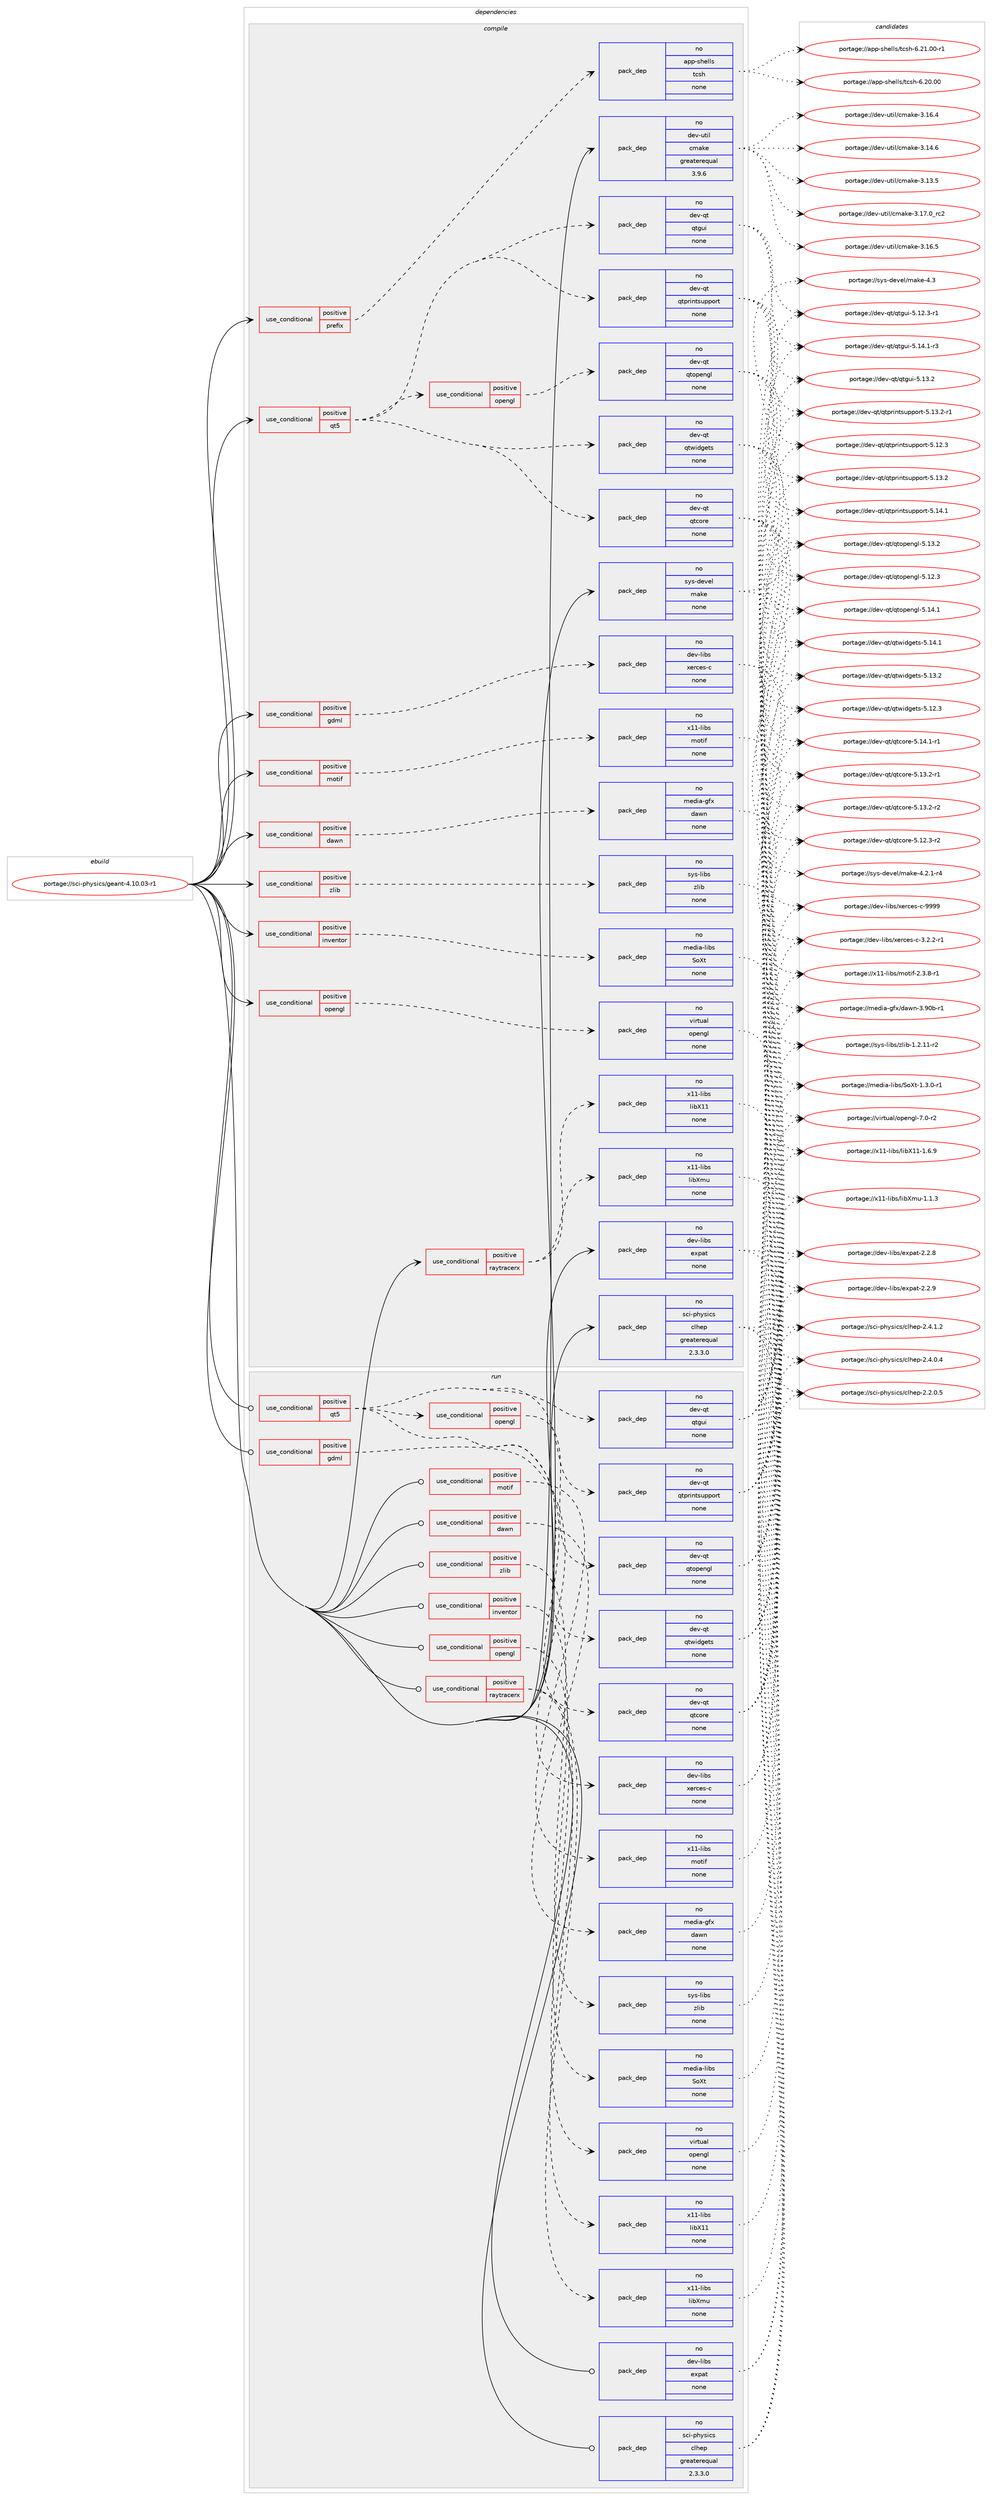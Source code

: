 digraph prolog {

# *************
# Graph options
# *************

newrank=true;
concentrate=true;
compound=true;
graph [rankdir=LR,fontname=Helvetica,fontsize=10,ranksep=1.5];#, ranksep=2.5, nodesep=0.2];
edge  [arrowhead=vee];
node  [fontname=Helvetica,fontsize=10];

# **********
# The ebuild
# **********

subgraph cluster_leftcol {
color=gray;
rank=same;
label=<<i>ebuild</i>>;
id [label="portage://sci-physics/geant-4.10.03-r1", color=red, width=4, href="../sci-physics/geant-4.10.03-r1.svg"];
}

# ****************
# The dependencies
# ****************

subgraph cluster_midcol {
color=gray;
label=<<i>dependencies</i>>;
subgraph cluster_compile {
fillcolor="#eeeeee";
style=filled;
label=<<i>compile</i>>;
subgraph cond6136 {
dependency34542 [label=<<TABLE BORDER="0" CELLBORDER="1" CELLSPACING="0" CELLPADDING="4"><TR><TD ROWSPAN="3" CELLPADDING="10">use_conditional</TD></TR><TR><TD>positive</TD></TR><TR><TD>dawn</TD></TR></TABLE>>, shape=none, color=red];
subgraph pack27654 {
dependency34543 [label=<<TABLE BORDER="0" CELLBORDER="1" CELLSPACING="0" CELLPADDING="4" WIDTH="220"><TR><TD ROWSPAN="6" CELLPADDING="30">pack_dep</TD></TR><TR><TD WIDTH="110">no</TD></TR><TR><TD>media-gfx</TD></TR><TR><TD>dawn</TD></TR><TR><TD>none</TD></TR><TR><TD></TD></TR></TABLE>>, shape=none, color=blue];
}
dependency34542:e -> dependency34543:w [weight=20,style="dashed",arrowhead="vee"];
}
id:e -> dependency34542:w [weight=20,style="solid",arrowhead="vee"];
subgraph cond6137 {
dependency34544 [label=<<TABLE BORDER="0" CELLBORDER="1" CELLSPACING="0" CELLPADDING="4"><TR><TD ROWSPAN="3" CELLPADDING="10">use_conditional</TD></TR><TR><TD>positive</TD></TR><TR><TD>gdml</TD></TR></TABLE>>, shape=none, color=red];
subgraph pack27655 {
dependency34545 [label=<<TABLE BORDER="0" CELLBORDER="1" CELLSPACING="0" CELLPADDING="4" WIDTH="220"><TR><TD ROWSPAN="6" CELLPADDING="30">pack_dep</TD></TR><TR><TD WIDTH="110">no</TD></TR><TR><TD>dev-libs</TD></TR><TR><TD>xerces-c</TD></TR><TR><TD>none</TD></TR><TR><TD></TD></TR></TABLE>>, shape=none, color=blue];
}
dependency34544:e -> dependency34545:w [weight=20,style="dashed",arrowhead="vee"];
}
id:e -> dependency34544:w [weight=20,style="solid",arrowhead="vee"];
subgraph cond6138 {
dependency34546 [label=<<TABLE BORDER="0" CELLBORDER="1" CELLSPACING="0" CELLPADDING="4"><TR><TD ROWSPAN="3" CELLPADDING="10">use_conditional</TD></TR><TR><TD>positive</TD></TR><TR><TD>inventor</TD></TR></TABLE>>, shape=none, color=red];
subgraph pack27656 {
dependency34547 [label=<<TABLE BORDER="0" CELLBORDER="1" CELLSPACING="0" CELLPADDING="4" WIDTH="220"><TR><TD ROWSPAN="6" CELLPADDING="30">pack_dep</TD></TR><TR><TD WIDTH="110">no</TD></TR><TR><TD>media-libs</TD></TR><TR><TD>SoXt</TD></TR><TR><TD>none</TD></TR><TR><TD></TD></TR></TABLE>>, shape=none, color=blue];
}
dependency34546:e -> dependency34547:w [weight=20,style="dashed",arrowhead="vee"];
}
id:e -> dependency34546:w [weight=20,style="solid",arrowhead="vee"];
subgraph cond6139 {
dependency34548 [label=<<TABLE BORDER="0" CELLBORDER="1" CELLSPACING="0" CELLPADDING="4"><TR><TD ROWSPAN="3" CELLPADDING="10">use_conditional</TD></TR><TR><TD>positive</TD></TR><TR><TD>motif</TD></TR></TABLE>>, shape=none, color=red];
subgraph pack27657 {
dependency34549 [label=<<TABLE BORDER="0" CELLBORDER="1" CELLSPACING="0" CELLPADDING="4" WIDTH="220"><TR><TD ROWSPAN="6" CELLPADDING="30">pack_dep</TD></TR><TR><TD WIDTH="110">no</TD></TR><TR><TD>x11-libs</TD></TR><TR><TD>motif</TD></TR><TR><TD>none</TD></TR><TR><TD></TD></TR></TABLE>>, shape=none, color=blue];
}
dependency34548:e -> dependency34549:w [weight=20,style="dashed",arrowhead="vee"];
}
id:e -> dependency34548:w [weight=20,style="solid",arrowhead="vee"];
subgraph cond6140 {
dependency34550 [label=<<TABLE BORDER="0" CELLBORDER="1" CELLSPACING="0" CELLPADDING="4"><TR><TD ROWSPAN="3" CELLPADDING="10">use_conditional</TD></TR><TR><TD>positive</TD></TR><TR><TD>opengl</TD></TR></TABLE>>, shape=none, color=red];
subgraph pack27658 {
dependency34551 [label=<<TABLE BORDER="0" CELLBORDER="1" CELLSPACING="0" CELLPADDING="4" WIDTH="220"><TR><TD ROWSPAN="6" CELLPADDING="30">pack_dep</TD></TR><TR><TD WIDTH="110">no</TD></TR><TR><TD>virtual</TD></TR><TR><TD>opengl</TD></TR><TR><TD>none</TD></TR><TR><TD></TD></TR></TABLE>>, shape=none, color=blue];
}
dependency34550:e -> dependency34551:w [weight=20,style="dashed",arrowhead="vee"];
}
id:e -> dependency34550:w [weight=20,style="solid",arrowhead="vee"];
subgraph cond6141 {
dependency34552 [label=<<TABLE BORDER="0" CELLBORDER="1" CELLSPACING="0" CELLPADDING="4"><TR><TD ROWSPAN="3" CELLPADDING="10">use_conditional</TD></TR><TR><TD>positive</TD></TR><TR><TD>prefix</TD></TR></TABLE>>, shape=none, color=red];
subgraph pack27659 {
dependency34553 [label=<<TABLE BORDER="0" CELLBORDER="1" CELLSPACING="0" CELLPADDING="4" WIDTH="220"><TR><TD ROWSPAN="6" CELLPADDING="30">pack_dep</TD></TR><TR><TD WIDTH="110">no</TD></TR><TR><TD>app-shells</TD></TR><TR><TD>tcsh</TD></TR><TR><TD>none</TD></TR><TR><TD></TD></TR></TABLE>>, shape=none, color=blue];
}
dependency34552:e -> dependency34553:w [weight=20,style="dashed",arrowhead="vee"];
}
id:e -> dependency34552:w [weight=20,style="solid",arrowhead="vee"];
subgraph cond6142 {
dependency34554 [label=<<TABLE BORDER="0" CELLBORDER="1" CELLSPACING="0" CELLPADDING="4"><TR><TD ROWSPAN="3" CELLPADDING="10">use_conditional</TD></TR><TR><TD>positive</TD></TR><TR><TD>qt5</TD></TR></TABLE>>, shape=none, color=red];
subgraph pack27660 {
dependency34555 [label=<<TABLE BORDER="0" CELLBORDER="1" CELLSPACING="0" CELLPADDING="4" WIDTH="220"><TR><TD ROWSPAN="6" CELLPADDING="30">pack_dep</TD></TR><TR><TD WIDTH="110">no</TD></TR><TR><TD>dev-qt</TD></TR><TR><TD>qtcore</TD></TR><TR><TD>none</TD></TR><TR><TD></TD></TR></TABLE>>, shape=none, color=blue];
}
dependency34554:e -> dependency34555:w [weight=20,style="dashed",arrowhead="vee"];
subgraph pack27661 {
dependency34556 [label=<<TABLE BORDER="0" CELLBORDER="1" CELLSPACING="0" CELLPADDING="4" WIDTH="220"><TR><TD ROWSPAN="6" CELLPADDING="30">pack_dep</TD></TR><TR><TD WIDTH="110">no</TD></TR><TR><TD>dev-qt</TD></TR><TR><TD>qtgui</TD></TR><TR><TD>none</TD></TR><TR><TD></TD></TR></TABLE>>, shape=none, color=blue];
}
dependency34554:e -> dependency34556:w [weight=20,style="dashed",arrowhead="vee"];
subgraph pack27662 {
dependency34557 [label=<<TABLE BORDER="0" CELLBORDER="1" CELLSPACING="0" CELLPADDING="4" WIDTH="220"><TR><TD ROWSPAN="6" CELLPADDING="30">pack_dep</TD></TR><TR><TD WIDTH="110">no</TD></TR><TR><TD>dev-qt</TD></TR><TR><TD>qtprintsupport</TD></TR><TR><TD>none</TD></TR><TR><TD></TD></TR></TABLE>>, shape=none, color=blue];
}
dependency34554:e -> dependency34557:w [weight=20,style="dashed",arrowhead="vee"];
subgraph pack27663 {
dependency34558 [label=<<TABLE BORDER="0" CELLBORDER="1" CELLSPACING="0" CELLPADDING="4" WIDTH="220"><TR><TD ROWSPAN="6" CELLPADDING="30">pack_dep</TD></TR><TR><TD WIDTH="110">no</TD></TR><TR><TD>dev-qt</TD></TR><TR><TD>qtwidgets</TD></TR><TR><TD>none</TD></TR><TR><TD></TD></TR></TABLE>>, shape=none, color=blue];
}
dependency34554:e -> dependency34558:w [weight=20,style="dashed",arrowhead="vee"];
subgraph cond6143 {
dependency34559 [label=<<TABLE BORDER="0" CELLBORDER="1" CELLSPACING="0" CELLPADDING="4"><TR><TD ROWSPAN="3" CELLPADDING="10">use_conditional</TD></TR><TR><TD>positive</TD></TR><TR><TD>opengl</TD></TR></TABLE>>, shape=none, color=red];
subgraph pack27664 {
dependency34560 [label=<<TABLE BORDER="0" CELLBORDER="1" CELLSPACING="0" CELLPADDING="4" WIDTH="220"><TR><TD ROWSPAN="6" CELLPADDING="30">pack_dep</TD></TR><TR><TD WIDTH="110">no</TD></TR><TR><TD>dev-qt</TD></TR><TR><TD>qtopengl</TD></TR><TR><TD>none</TD></TR><TR><TD></TD></TR></TABLE>>, shape=none, color=blue];
}
dependency34559:e -> dependency34560:w [weight=20,style="dashed",arrowhead="vee"];
}
dependency34554:e -> dependency34559:w [weight=20,style="dashed",arrowhead="vee"];
}
id:e -> dependency34554:w [weight=20,style="solid",arrowhead="vee"];
subgraph cond6144 {
dependency34561 [label=<<TABLE BORDER="0" CELLBORDER="1" CELLSPACING="0" CELLPADDING="4"><TR><TD ROWSPAN="3" CELLPADDING="10">use_conditional</TD></TR><TR><TD>positive</TD></TR><TR><TD>raytracerx</TD></TR></TABLE>>, shape=none, color=red];
subgraph pack27665 {
dependency34562 [label=<<TABLE BORDER="0" CELLBORDER="1" CELLSPACING="0" CELLPADDING="4" WIDTH="220"><TR><TD ROWSPAN="6" CELLPADDING="30">pack_dep</TD></TR><TR><TD WIDTH="110">no</TD></TR><TR><TD>x11-libs</TD></TR><TR><TD>libX11</TD></TR><TR><TD>none</TD></TR><TR><TD></TD></TR></TABLE>>, shape=none, color=blue];
}
dependency34561:e -> dependency34562:w [weight=20,style="dashed",arrowhead="vee"];
subgraph pack27666 {
dependency34563 [label=<<TABLE BORDER="0" CELLBORDER="1" CELLSPACING="0" CELLPADDING="4" WIDTH="220"><TR><TD ROWSPAN="6" CELLPADDING="30">pack_dep</TD></TR><TR><TD WIDTH="110">no</TD></TR><TR><TD>x11-libs</TD></TR><TR><TD>libXmu</TD></TR><TR><TD>none</TD></TR><TR><TD></TD></TR></TABLE>>, shape=none, color=blue];
}
dependency34561:e -> dependency34563:w [weight=20,style="dashed",arrowhead="vee"];
}
id:e -> dependency34561:w [weight=20,style="solid",arrowhead="vee"];
subgraph cond6145 {
dependency34564 [label=<<TABLE BORDER="0" CELLBORDER="1" CELLSPACING="0" CELLPADDING="4"><TR><TD ROWSPAN="3" CELLPADDING="10">use_conditional</TD></TR><TR><TD>positive</TD></TR><TR><TD>zlib</TD></TR></TABLE>>, shape=none, color=red];
subgraph pack27667 {
dependency34565 [label=<<TABLE BORDER="0" CELLBORDER="1" CELLSPACING="0" CELLPADDING="4" WIDTH="220"><TR><TD ROWSPAN="6" CELLPADDING="30">pack_dep</TD></TR><TR><TD WIDTH="110">no</TD></TR><TR><TD>sys-libs</TD></TR><TR><TD>zlib</TD></TR><TR><TD>none</TD></TR><TR><TD></TD></TR></TABLE>>, shape=none, color=blue];
}
dependency34564:e -> dependency34565:w [weight=20,style="dashed",arrowhead="vee"];
}
id:e -> dependency34564:w [weight=20,style="solid",arrowhead="vee"];
subgraph pack27668 {
dependency34566 [label=<<TABLE BORDER="0" CELLBORDER="1" CELLSPACING="0" CELLPADDING="4" WIDTH="220"><TR><TD ROWSPAN="6" CELLPADDING="30">pack_dep</TD></TR><TR><TD WIDTH="110">no</TD></TR><TR><TD>dev-libs</TD></TR><TR><TD>expat</TD></TR><TR><TD>none</TD></TR><TR><TD></TD></TR></TABLE>>, shape=none, color=blue];
}
id:e -> dependency34566:w [weight=20,style="solid",arrowhead="vee"];
subgraph pack27669 {
dependency34567 [label=<<TABLE BORDER="0" CELLBORDER="1" CELLSPACING="0" CELLPADDING="4" WIDTH="220"><TR><TD ROWSPAN="6" CELLPADDING="30">pack_dep</TD></TR><TR><TD WIDTH="110">no</TD></TR><TR><TD>dev-util</TD></TR><TR><TD>cmake</TD></TR><TR><TD>greaterequal</TD></TR><TR><TD>3.9.6</TD></TR></TABLE>>, shape=none, color=blue];
}
id:e -> dependency34567:w [weight=20,style="solid",arrowhead="vee"];
subgraph pack27670 {
dependency34568 [label=<<TABLE BORDER="0" CELLBORDER="1" CELLSPACING="0" CELLPADDING="4" WIDTH="220"><TR><TD ROWSPAN="6" CELLPADDING="30">pack_dep</TD></TR><TR><TD WIDTH="110">no</TD></TR><TR><TD>sci-physics</TD></TR><TR><TD>clhep</TD></TR><TR><TD>greaterequal</TD></TR><TR><TD>2.3.3.0</TD></TR></TABLE>>, shape=none, color=blue];
}
id:e -> dependency34568:w [weight=20,style="solid",arrowhead="vee"];
subgraph pack27671 {
dependency34569 [label=<<TABLE BORDER="0" CELLBORDER="1" CELLSPACING="0" CELLPADDING="4" WIDTH="220"><TR><TD ROWSPAN="6" CELLPADDING="30">pack_dep</TD></TR><TR><TD WIDTH="110">no</TD></TR><TR><TD>sys-devel</TD></TR><TR><TD>make</TD></TR><TR><TD>none</TD></TR><TR><TD></TD></TR></TABLE>>, shape=none, color=blue];
}
id:e -> dependency34569:w [weight=20,style="solid",arrowhead="vee"];
}
subgraph cluster_compileandrun {
fillcolor="#eeeeee";
style=filled;
label=<<i>compile and run</i>>;
}
subgraph cluster_run {
fillcolor="#eeeeee";
style=filled;
label=<<i>run</i>>;
subgraph cond6146 {
dependency34570 [label=<<TABLE BORDER="0" CELLBORDER="1" CELLSPACING="0" CELLPADDING="4"><TR><TD ROWSPAN="3" CELLPADDING="10">use_conditional</TD></TR><TR><TD>positive</TD></TR><TR><TD>dawn</TD></TR></TABLE>>, shape=none, color=red];
subgraph pack27672 {
dependency34571 [label=<<TABLE BORDER="0" CELLBORDER="1" CELLSPACING="0" CELLPADDING="4" WIDTH="220"><TR><TD ROWSPAN="6" CELLPADDING="30">pack_dep</TD></TR><TR><TD WIDTH="110">no</TD></TR><TR><TD>media-gfx</TD></TR><TR><TD>dawn</TD></TR><TR><TD>none</TD></TR><TR><TD></TD></TR></TABLE>>, shape=none, color=blue];
}
dependency34570:e -> dependency34571:w [weight=20,style="dashed",arrowhead="vee"];
}
id:e -> dependency34570:w [weight=20,style="solid",arrowhead="odot"];
subgraph cond6147 {
dependency34572 [label=<<TABLE BORDER="0" CELLBORDER="1" CELLSPACING="0" CELLPADDING="4"><TR><TD ROWSPAN="3" CELLPADDING="10">use_conditional</TD></TR><TR><TD>positive</TD></TR><TR><TD>gdml</TD></TR></TABLE>>, shape=none, color=red];
subgraph pack27673 {
dependency34573 [label=<<TABLE BORDER="0" CELLBORDER="1" CELLSPACING="0" CELLPADDING="4" WIDTH="220"><TR><TD ROWSPAN="6" CELLPADDING="30">pack_dep</TD></TR><TR><TD WIDTH="110">no</TD></TR><TR><TD>dev-libs</TD></TR><TR><TD>xerces-c</TD></TR><TR><TD>none</TD></TR><TR><TD></TD></TR></TABLE>>, shape=none, color=blue];
}
dependency34572:e -> dependency34573:w [weight=20,style="dashed",arrowhead="vee"];
}
id:e -> dependency34572:w [weight=20,style="solid",arrowhead="odot"];
subgraph cond6148 {
dependency34574 [label=<<TABLE BORDER="0" CELLBORDER="1" CELLSPACING="0" CELLPADDING="4"><TR><TD ROWSPAN="3" CELLPADDING="10">use_conditional</TD></TR><TR><TD>positive</TD></TR><TR><TD>inventor</TD></TR></TABLE>>, shape=none, color=red];
subgraph pack27674 {
dependency34575 [label=<<TABLE BORDER="0" CELLBORDER="1" CELLSPACING="0" CELLPADDING="4" WIDTH="220"><TR><TD ROWSPAN="6" CELLPADDING="30">pack_dep</TD></TR><TR><TD WIDTH="110">no</TD></TR><TR><TD>media-libs</TD></TR><TR><TD>SoXt</TD></TR><TR><TD>none</TD></TR><TR><TD></TD></TR></TABLE>>, shape=none, color=blue];
}
dependency34574:e -> dependency34575:w [weight=20,style="dashed",arrowhead="vee"];
}
id:e -> dependency34574:w [weight=20,style="solid",arrowhead="odot"];
subgraph cond6149 {
dependency34576 [label=<<TABLE BORDER="0" CELLBORDER="1" CELLSPACING="0" CELLPADDING="4"><TR><TD ROWSPAN="3" CELLPADDING="10">use_conditional</TD></TR><TR><TD>positive</TD></TR><TR><TD>motif</TD></TR></TABLE>>, shape=none, color=red];
subgraph pack27675 {
dependency34577 [label=<<TABLE BORDER="0" CELLBORDER="1" CELLSPACING="0" CELLPADDING="4" WIDTH="220"><TR><TD ROWSPAN="6" CELLPADDING="30">pack_dep</TD></TR><TR><TD WIDTH="110">no</TD></TR><TR><TD>x11-libs</TD></TR><TR><TD>motif</TD></TR><TR><TD>none</TD></TR><TR><TD></TD></TR></TABLE>>, shape=none, color=blue];
}
dependency34576:e -> dependency34577:w [weight=20,style="dashed",arrowhead="vee"];
}
id:e -> dependency34576:w [weight=20,style="solid",arrowhead="odot"];
subgraph cond6150 {
dependency34578 [label=<<TABLE BORDER="0" CELLBORDER="1" CELLSPACING="0" CELLPADDING="4"><TR><TD ROWSPAN="3" CELLPADDING="10">use_conditional</TD></TR><TR><TD>positive</TD></TR><TR><TD>opengl</TD></TR></TABLE>>, shape=none, color=red];
subgraph pack27676 {
dependency34579 [label=<<TABLE BORDER="0" CELLBORDER="1" CELLSPACING="0" CELLPADDING="4" WIDTH="220"><TR><TD ROWSPAN="6" CELLPADDING="30">pack_dep</TD></TR><TR><TD WIDTH="110">no</TD></TR><TR><TD>virtual</TD></TR><TR><TD>opengl</TD></TR><TR><TD>none</TD></TR><TR><TD></TD></TR></TABLE>>, shape=none, color=blue];
}
dependency34578:e -> dependency34579:w [weight=20,style="dashed",arrowhead="vee"];
}
id:e -> dependency34578:w [weight=20,style="solid",arrowhead="odot"];
subgraph cond6151 {
dependency34580 [label=<<TABLE BORDER="0" CELLBORDER="1" CELLSPACING="0" CELLPADDING="4"><TR><TD ROWSPAN="3" CELLPADDING="10">use_conditional</TD></TR><TR><TD>positive</TD></TR><TR><TD>qt5</TD></TR></TABLE>>, shape=none, color=red];
subgraph pack27677 {
dependency34581 [label=<<TABLE BORDER="0" CELLBORDER="1" CELLSPACING="0" CELLPADDING="4" WIDTH="220"><TR><TD ROWSPAN="6" CELLPADDING="30">pack_dep</TD></TR><TR><TD WIDTH="110">no</TD></TR><TR><TD>dev-qt</TD></TR><TR><TD>qtcore</TD></TR><TR><TD>none</TD></TR><TR><TD></TD></TR></TABLE>>, shape=none, color=blue];
}
dependency34580:e -> dependency34581:w [weight=20,style="dashed",arrowhead="vee"];
subgraph pack27678 {
dependency34582 [label=<<TABLE BORDER="0" CELLBORDER="1" CELLSPACING="0" CELLPADDING="4" WIDTH="220"><TR><TD ROWSPAN="6" CELLPADDING="30">pack_dep</TD></TR><TR><TD WIDTH="110">no</TD></TR><TR><TD>dev-qt</TD></TR><TR><TD>qtgui</TD></TR><TR><TD>none</TD></TR><TR><TD></TD></TR></TABLE>>, shape=none, color=blue];
}
dependency34580:e -> dependency34582:w [weight=20,style="dashed",arrowhead="vee"];
subgraph pack27679 {
dependency34583 [label=<<TABLE BORDER="0" CELLBORDER="1" CELLSPACING="0" CELLPADDING="4" WIDTH="220"><TR><TD ROWSPAN="6" CELLPADDING="30">pack_dep</TD></TR><TR><TD WIDTH="110">no</TD></TR><TR><TD>dev-qt</TD></TR><TR><TD>qtprintsupport</TD></TR><TR><TD>none</TD></TR><TR><TD></TD></TR></TABLE>>, shape=none, color=blue];
}
dependency34580:e -> dependency34583:w [weight=20,style="dashed",arrowhead="vee"];
subgraph pack27680 {
dependency34584 [label=<<TABLE BORDER="0" CELLBORDER="1" CELLSPACING="0" CELLPADDING="4" WIDTH="220"><TR><TD ROWSPAN="6" CELLPADDING="30">pack_dep</TD></TR><TR><TD WIDTH="110">no</TD></TR><TR><TD>dev-qt</TD></TR><TR><TD>qtwidgets</TD></TR><TR><TD>none</TD></TR><TR><TD></TD></TR></TABLE>>, shape=none, color=blue];
}
dependency34580:e -> dependency34584:w [weight=20,style="dashed",arrowhead="vee"];
subgraph cond6152 {
dependency34585 [label=<<TABLE BORDER="0" CELLBORDER="1" CELLSPACING="0" CELLPADDING="4"><TR><TD ROWSPAN="3" CELLPADDING="10">use_conditional</TD></TR><TR><TD>positive</TD></TR><TR><TD>opengl</TD></TR></TABLE>>, shape=none, color=red];
subgraph pack27681 {
dependency34586 [label=<<TABLE BORDER="0" CELLBORDER="1" CELLSPACING="0" CELLPADDING="4" WIDTH="220"><TR><TD ROWSPAN="6" CELLPADDING="30">pack_dep</TD></TR><TR><TD WIDTH="110">no</TD></TR><TR><TD>dev-qt</TD></TR><TR><TD>qtopengl</TD></TR><TR><TD>none</TD></TR><TR><TD></TD></TR></TABLE>>, shape=none, color=blue];
}
dependency34585:e -> dependency34586:w [weight=20,style="dashed",arrowhead="vee"];
}
dependency34580:e -> dependency34585:w [weight=20,style="dashed",arrowhead="vee"];
}
id:e -> dependency34580:w [weight=20,style="solid",arrowhead="odot"];
subgraph cond6153 {
dependency34587 [label=<<TABLE BORDER="0" CELLBORDER="1" CELLSPACING="0" CELLPADDING="4"><TR><TD ROWSPAN="3" CELLPADDING="10">use_conditional</TD></TR><TR><TD>positive</TD></TR><TR><TD>raytracerx</TD></TR></TABLE>>, shape=none, color=red];
subgraph pack27682 {
dependency34588 [label=<<TABLE BORDER="0" CELLBORDER="1" CELLSPACING="0" CELLPADDING="4" WIDTH="220"><TR><TD ROWSPAN="6" CELLPADDING="30">pack_dep</TD></TR><TR><TD WIDTH="110">no</TD></TR><TR><TD>x11-libs</TD></TR><TR><TD>libX11</TD></TR><TR><TD>none</TD></TR><TR><TD></TD></TR></TABLE>>, shape=none, color=blue];
}
dependency34587:e -> dependency34588:w [weight=20,style="dashed",arrowhead="vee"];
subgraph pack27683 {
dependency34589 [label=<<TABLE BORDER="0" CELLBORDER="1" CELLSPACING="0" CELLPADDING="4" WIDTH="220"><TR><TD ROWSPAN="6" CELLPADDING="30">pack_dep</TD></TR><TR><TD WIDTH="110">no</TD></TR><TR><TD>x11-libs</TD></TR><TR><TD>libXmu</TD></TR><TR><TD>none</TD></TR><TR><TD></TD></TR></TABLE>>, shape=none, color=blue];
}
dependency34587:e -> dependency34589:w [weight=20,style="dashed",arrowhead="vee"];
}
id:e -> dependency34587:w [weight=20,style="solid",arrowhead="odot"];
subgraph cond6154 {
dependency34590 [label=<<TABLE BORDER="0" CELLBORDER="1" CELLSPACING="0" CELLPADDING="4"><TR><TD ROWSPAN="3" CELLPADDING="10">use_conditional</TD></TR><TR><TD>positive</TD></TR><TR><TD>zlib</TD></TR></TABLE>>, shape=none, color=red];
subgraph pack27684 {
dependency34591 [label=<<TABLE BORDER="0" CELLBORDER="1" CELLSPACING="0" CELLPADDING="4" WIDTH="220"><TR><TD ROWSPAN="6" CELLPADDING="30">pack_dep</TD></TR><TR><TD WIDTH="110">no</TD></TR><TR><TD>sys-libs</TD></TR><TR><TD>zlib</TD></TR><TR><TD>none</TD></TR><TR><TD></TD></TR></TABLE>>, shape=none, color=blue];
}
dependency34590:e -> dependency34591:w [weight=20,style="dashed",arrowhead="vee"];
}
id:e -> dependency34590:w [weight=20,style="solid",arrowhead="odot"];
subgraph pack27685 {
dependency34592 [label=<<TABLE BORDER="0" CELLBORDER="1" CELLSPACING="0" CELLPADDING="4" WIDTH="220"><TR><TD ROWSPAN="6" CELLPADDING="30">pack_dep</TD></TR><TR><TD WIDTH="110">no</TD></TR><TR><TD>dev-libs</TD></TR><TR><TD>expat</TD></TR><TR><TD>none</TD></TR><TR><TD></TD></TR></TABLE>>, shape=none, color=blue];
}
id:e -> dependency34592:w [weight=20,style="solid",arrowhead="odot"];
subgraph pack27686 {
dependency34593 [label=<<TABLE BORDER="0" CELLBORDER="1" CELLSPACING="0" CELLPADDING="4" WIDTH="220"><TR><TD ROWSPAN="6" CELLPADDING="30">pack_dep</TD></TR><TR><TD WIDTH="110">no</TD></TR><TR><TD>sci-physics</TD></TR><TR><TD>clhep</TD></TR><TR><TD>greaterequal</TD></TR><TR><TD>2.3.3.0</TD></TR></TABLE>>, shape=none, color=blue];
}
id:e -> dependency34593:w [weight=20,style="solid",arrowhead="odot"];
}
}

# **************
# The candidates
# **************

subgraph cluster_choices {
rank=same;
color=gray;
label=<<i>candidates</i>>;

subgraph choice27654 {
color=black;
nodesep=1;
choice109101100105974510310212047100971191104551465748984511449 [label="portage://media-gfx/dawn-3.90b-r1", color=red, width=4,href="../media-gfx/dawn-3.90b-r1.svg"];
dependency34543:e -> choice109101100105974510310212047100971191104551465748984511449:w [style=dotted,weight="100"];
}
subgraph choice27655 {
color=black;
nodesep=1;
choice1001011184510810598115471201011149910111545994557575757 [label="portage://dev-libs/xerces-c-9999", color=red, width=4,href="../dev-libs/xerces-c-9999.svg"];
choice1001011184510810598115471201011149910111545994551465046504511449 [label="portage://dev-libs/xerces-c-3.2.2-r1", color=red, width=4,href="../dev-libs/xerces-c-3.2.2-r1.svg"];
dependency34545:e -> choice1001011184510810598115471201011149910111545994557575757:w [style=dotted,weight="100"];
dependency34545:e -> choice1001011184510810598115471201011149910111545994551465046504511449:w [style=dotted,weight="100"];
}
subgraph choice27656 {
color=black;
nodesep=1;
choice1091011001059745108105981154783111881164549465146484511449 [label="portage://media-libs/SoXt-1.3.0-r1", color=red, width=4,href="../media-libs/SoXt-1.3.0-r1.svg"];
dependency34547:e -> choice1091011001059745108105981154783111881164549465146484511449:w [style=dotted,weight="100"];
}
subgraph choice27657 {
color=black;
nodesep=1;
choice12049494510810598115471091111161051024550465146564511449 [label="portage://x11-libs/motif-2.3.8-r1", color=red, width=4,href="../x11-libs/motif-2.3.8-r1.svg"];
dependency34549:e -> choice12049494510810598115471091111161051024550465146564511449:w [style=dotted,weight="100"];
}
subgraph choice27658 {
color=black;
nodesep=1;
choice1181051141161179710847111112101110103108455546484511450 [label="portage://virtual/opengl-7.0-r2", color=red, width=4,href="../virtual/opengl-7.0-r2.svg"];
dependency34551:e -> choice1181051141161179710847111112101110103108455546484511450:w [style=dotted,weight="100"];
}
subgraph choice27659 {
color=black;
nodesep=1;
choice9711211245115104101108108115471169911510445544650494648484511449 [label="portage://app-shells/tcsh-6.21.00-r1", color=red, width=4,href="../app-shells/tcsh-6.21.00-r1.svg"];
choice971121124511510410110810811547116991151044554465048464848 [label="portage://app-shells/tcsh-6.20.00", color=red, width=4,href="../app-shells/tcsh-6.20.00.svg"];
dependency34553:e -> choice9711211245115104101108108115471169911510445544650494648484511449:w [style=dotted,weight="100"];
dependency34553:e -> choice971121124511510410110810811547116991151044554465048464848:w [style=dotted,weight="100"];
}
subgraph choice27660 {
color=black;
nodesep=1;
choice100101118451131164711311699111114101455346495246494511449 [label="portage://dev-qt/qtcore-5.14.1-r1", color=red, width=4,href="../dev-qt/qtcore-5.14.1-r1.svg"];
choice100101118451131164711311699111114101455346495146504511450 [label="portage://dev-qt/qtcore-5.13.2-r2", color=red, width=4,href="../dev-qt/qtcore-5.13.2-r2.svg"];
choice100101118451131164711311699111114101455346495146504511449 [label="portage://dev-qt/qtcore-5.13.2-r1", color=red, width=4,href="../dev-qt/qtcore-5.13.2-r1.svg"];
choice100101118451131164711311699111114101455346495046514511450 [label="portage://dev-qt/qtcore-5.12.3-r2", color=red, width=4,href="../dev-qt/qtcore-5.12.3-r2.svg"];
dependency34555:e -> choice100101118451131164711311699111114101455346495246494511449:w [style=dotted,weight="100"];
dependency34555:e -> choice100101118451131164711311699111114101455346495146504511450:w [style=dotted,weight="100"];
dependency34555:e -> choice100101118451131164711311699111114101455346495146504511449:w [style=dotted,weight="100"];
dependency34555:e -> choice100101118451131164711311699111114101455346495046514511450:w [style=dotted,weight="100"];
}
subgraph choice27661 {
color=black;
nodesep=1;
choice1001011184511311647113116103117105455346495246494511451 [label="portage://dev-qt/qtgui-5.14.1-r3", color=red, width=4,href="../dev-qt/qtgui-5.14.1-r3.svg"];
choice100101118451131164711311610311710545534649514650 [label="portage://dev-qt/qtgui-5.13.2", color=red, width=4,href="../dev-qt/qtgui-5.13.2.svg"];
choice1001011184511311647113116103117105455346495046514511449 [label="portage://dev-qt/qtgui-5.12.3-r1", color=red, width=4,href="../dev-qt/qtgui-5.12.3-r1.svg"];
dependency34556:e -> choice1001011184511311647113116103117105455346495246494511451:w [style=dotted,weight="100"];
dependency34556:e -> choice100101118451131164711311610311710545534649514650:w [style=dotted,weight="100"];
dependency34556:e -> choice1001011184511311647113116103117105455346495046514511449:w [style=dotted,weight="100"];
}
subgraph choice27662 {
color=black;
nodesep=1;
choice100101118451131164711311611211410511011611511711211211111411645534649524649 [label="portage://dev-qt/qtprintsupport-5.14.1", color=red, width=4,href="../dev-qt/qtprintsupport-5.14.1.svg"];
choice1001011184511311647113116112114105110116115117112112111114116455346495146504511449 [label="portage://dev-qt/qtprintsupport-5.13.2-r1", color=red, width=4,href="../dev-qt/qtprintsupport-5.13.2-r1.svg"];
choice100101118451131164711311611211410511011611511711211211111411645534649514650 [label="portage://dev-qt/qtprintsupport-5.13.2", color=red, width=4,href="../dev-qt/qtprintsupport-5.13.2.svg"];
choice100101118451131164711311611211410511011611511711211211111411645534649504651 [label="portage://dev-qt/qtprintsupport-5.12.3", color=red, width=4,href="../dev-qt/qtprintsupport-5.12.3.svg"];
dependency34557:e -> choice100101118451131164711311611211410511011611511711211211111411645534649524649:w [style=dotted,weight="100"];
dependency34557:e -> choice1001011184511311647113116112114105110116115117112112111114116455346495146504511449:w [style=dotted,weight="100"];
dependency34557:e -> choice100101118451131164711311611211410511011611511711211211111411645534649514650:w [style=dotted,weight="100"];
dependency34557:e -> choice100101118451131164711311611211410511011611511711211211111411645534649504651:w [style=dotted,weight="100"];
}
subgraph choice27663 {
color=black;
nodesep=1;
choice100101118451131164711311611910510010310111611545534649524649 [label="portage://dev-qt/qtwidgets-5.14.1", color=red, width=4,href="../dev-qt/qtwidgets-5.14.1.svg"];
choice100101118451131164711311611910510010310111611545534649514650 [label="portage://dev-qt/qtwidgets-5.13.2", color=red, width=4,href="../dev-qt/qtwidgets-5.13.2.svg"];
choice100101118451131164711311611910510010310111611545534649504651 [label="portage://dev-qt/qtwidgets-5.12.3", color=red, width=4,href="../dev-qt/qtwidgets-5.12.3.svg"];
dependency34558:e -> choice100101118451131164711311611910510010310111611545534649524649:w [style=dotted,weight="100"];
dependency34558:e -> choice100101118451131164711311611910510010310111611545534649514650:w [style=dotted,weight="100"];
dependency34558:e -> choice100101118451131164711311611910510010310111611545534649504651:w [style=dotted,weight="100"];
}
subgraph choice27664 {
color=black;
nodesep=1;
choice100101118451131164711311611111210111010310845534649524649 [label="portage://dev-qt/qtopengl-5.14.1", color=red, width=4,href="../dev-qt/qtopengl-5.14.1.svg"];
choice100101118451131164711311611111210111010310845534649514650 [label="portage://dev-qt/qtopengl-5.13.2", color=red, width=4,href="../dev-qt/qtopengl-5.13.2.svg"];
choice100101118451131164711311611111210111010310845534649504651 [label="portage://dev-qt/qtopengl-5.12.3", color=red, width=4,href="../dev-qt/qtopengl-5.12.3.svg"];
dependency34560:e -> choice100101118451131164711311611111210111010310845534649524649:w [style=dotted,weight="100"];
dependency34560:e -> choice100101118451131164711311611111210111010310845534649514650:w [style=dotted,weight="100"];
dependency34560:e -> choice100101118451131164711311611111210111010310845534649504651:w [style=dotted,weight="100"];
}
subgraph choice27665 {
color=black;
nodesep=1;
choice120494945108105981154710810598884949454946544657 [label="portage://x11-libs/libX11-1.6.9", color=red, width=4,href="../x11-libs/libX11-1.6.9.svg"];
dependency34562:e -> choice120494945108105981154710810598884949454946544657:w [style=dotted,weight="100"];
}
subgraph choice27666 {
color=black;
nodesep=1;
choice12049494510810598115471081059888109117454946494651 [label="portage://x11-libs/libXmu-1.1.3", color=red, width=4,href="../x11-libs/libXmu-1.1.3.svg"];
dependency34563:e -> choice12049494510810598115471081059888109117454946494651:w [style=dotted,weight="100"];
}
subgraph choice27667 {
color=black;
nodesep=1;
choice11512111545108105981154712210810598454946504649494511450 [label="portage://sys-libs/zlib-1.2.11-r2", color=red, width=4,href="../sys-libs/zlib-1.2.11-r2.svg"];
dependency34565:e -> choice11512111545108105981154712210810598454946504649494511450:w [style=dotted,weight="100"];
}
subgraph choice27668 {
color=black;
nodesep=1;
choice10010111845108105981154710112011297116455046504657 [label="portage://dev-libs/expat-2.2.9", color=red, width=4,href="../dev-libs/expat-2.2.9.svg"];
choice10010111845108105981154710112011297116455046504656 [label="portage://dev-libs/expat-2.2.8", color=red, width=4,href="../dev-libs/expat-2.2.8.svg"];
dependency34566:e -> choice10010111845108105981154710112011297116455046504657:w [style=dotted,weight="100"];
dependency34566:e -> choice10010111845108105981154710112011297116455046504656:w [style=dotted,weight="100"];
}
subgraph choice27669 {
color=black;
nodesep=1;
choice1001011184511711610510847991099710710145514649554648951149950 [label="portage://dev-util/cmake-3.17.0_rc2", color=red, width=4,href="../dev-util/cmake-3.17.0_rc2.svg"];
choice1001011184511711610510847991099710710145514649544653 [label="portage://dev-util/cmake-3.16.5", color=red, width=4,href="../dev-util/cmake-3.16.5.svg"];
choice1001011184511711610510847991099710710145514649544652 [label="portage://dev-util/cmake-3.16.4", color=red, width=4,href="../dev-util/cmake-3.16.4.svg"];
choice1001011184511711610510847991099710710145514649524654 [label="portage://dev-util/cmake-3.14.6", color=red, width=4,href="../dev-util/cmake-3.14.6.svg"];
choice1001011184511711610510847991099710710145514649514653 [label="portage://dev-util/cmake-3.13.5", color=red, width=4,href="../dev-util/cmake-3.13.5.svg"];
dependency34567:e -> choice1001011184511711610510847991099710710145514649554648951149950:w [style=dotted,weight="100"];
dependency34567:e -> choice1001011184511711610510847991099710710145514649544653:w [style=dotted,weight="100"];
dependency34567:e -> choice1001011184511711610510847991099710710145514649544652:w [style=dotted,weight="100"];
dependency34567:e -> choice1001011184511711610510847991099710710145514649524654:w [style=dotted,weight="100"];
dependency34567:e -> choice1001011184511711610510847991099710710145514649514653:w [style=dotted,weight="100"];
}
subgraph choice27670 {
color=black;
nodesep=1;
choice11599105451121041211151059911547991081041011124550465246494650 [label="portage://sci-physics/clhep-2.4.1.2", color=red, width=4,href="../sci-physics/clhep-2.4.1.2.svg"];
choice11599105451121041211151059911547991081041011124550465246484652 [label="portage://sci-physics/clhep-2.4.0.4", color=red, width=4,href="../sci-physics/clhep-2.4.0.4.svg"];
choice11599105451121041211151059911547991081041011124550465046484653 [label="portage://sci-physics/clhep-2.2.0.5", color=red, width=4,href="../sci-physics/clhep-2.2.0.5.svg"];
dependency34568:e -> choice11599105451121041211151059911547991081041011124550465246494650:w [style=dotted,weight="100"];
dependency34568:e -> choice11599105451121041211151059911547991081041011124550465246484652:w [style=dotted,weight="100"];
dependency34568:e -> choice11599105451121041211151059911547991081041011124550465046484653:w [style=dotted,weight="100"];
}
subgraph choice27671 {
color=black;
nodesep=1;
choice11512111545100101118101108471099710710145524651 [label="portage://sys-devel/make-4.3", color=red, width=4,href="../sys-devel/make-4.3.svg"];
choice1151211154510010111810110847109971071014552465046494511452 [label="portage://sys-devel/make-4.2.1-r4", color=red, width=4,href="../sys-devel/make-4.2.1-r4.svg"];
dependency34569:e -> choice11512111545100101118101108471099710710145524651:w [style=dotted,weight="100"];
dependency34569:e -> choice1151211154510010111810110847109971071014552465046494511452:w [style=dotted,weight="100"];
}
subgraph choice27672 {
color=black;
nodesep=1;
choice109101100105974510310212047100971191104551465748984511449 [label="portage://media-gfx/dawn-3.90b-r1", color=red, width=4,href="../media-gfx/dawn-3.90b-r1.svg"];
dependency34571:e -> choice109101100105974510310212047100971191104551465748984511449:w [style=dotted,weight="100"];
}
subgraph choice27673 {
color=black;
nodesep=1;
choice1001011184510810598115471201011149910111545994557575757 [label="portage://dev-libs/xerces-c-9999", color=red, width=4,href="../dev-libs/xerces-c-9999.svg"];
choice1001011184510810598115471201011149910111545994551465046504511449 [label="portage://dev-libs/xerces-c-3.2.2-r1", color=red, width=4,href="../dev-libs/xerces-c-3.2.2-r1.svg"];
dependency34573:e -> choice1001011184510810598115471201011149910111545994557575757:w [style=dotted,weight="100"];
dependency34573:e -> choice1001011184510810598115471201011149910111545994551465046504511449:w [style=dotted,weight="100"];
}
subgraph choice27674 {
color=black;
nodesep=1;
choice1091011001059745108105981154783111881164549465146484511449 [label="portage://media-libs/SoXt-1.3.0-r1", color=red, width=4,href="../media-libs/SoXt-1.3.0-r1.svg"];
dependency34575:e -> choice1091011001059745108105981154783111881164549465146484511449:w [style=dotted,weight="100"];
}
subgraph choice27675 {
color=black;
nodesep=1;
choice12049494510810598115471091111161051024550465146564511449 [label="portage://x11-libs/motif-2.3.8-r1", color=red, width=4,href="../x11-libs/motif-2.3.8-r1.svg"];
dependency34577:e -> choice12049494510810598115471091111161051024550465146564511449:w [style=dotted,weight="100"];
}
subgraph choice27676 {
color=black;
nodesep=1;
choice1181051141161179710847111112101110103108455546484511450 [label="portage://virtual/opengl-7.0-r2", color=red, width=4,href="../virtual/opengl-7.0-r2.svg"];
dependency34579:e -> choice1181051141161179710847111112101110103108455546484511450:w [style=dotted,weight="100"];
}
subgraph choice27677 {
color=black;
nodesep=1;
choice100101118451131164711311699111114101455346495246494511449 [label="portage://dev-qt/qtcore-5.14.1-r1", color=red, width=4,href="../dev-qt/qtcore-5.14.1-r1.svg"];
choice100101118451131164711311699111114101455346495146504511450 [label="portage://dev-qt/qtcore-5.13.2-r2", color=red, width=4,href="../dev-qt/qtcore-5.13.2-r2.svg"];
choice100101118451131164711311699111114101455346495146504511449 [label="portage://dev-qt/qtcore-5.13.2-r1", color=red, width=4,href="../dev-qt/qtcore-5.13.2-r1.svg"];
choice100101118451131164711311699111114101455346495046514511450 [label="portage://dev-qt/qtcore-5.12.3-r2", color=red, width=4,href="../dev-qt/qtcore-5.12.3-r2.svg"];
dependency34581:e -> choice100101118451131164711311699111114101455346495246494511449:w [style=dotted,weight="100"];
dependency34581:e -> choice100101118451131164711311699111114101455346495146504511450:w [style=dotted,weight="100"];
dependency34581:e -> choice100101118451131164711311699111114101455346495146504511449:w [style=dotted,weight="100"];
dependency34581:e -> choice100101118451131164711311699111114101455346495046514511450:w [style=dotted,weight="100"];
}
subgraph choice27678 {
color=black;
nodesep=1;
choice1001011184511311647113116103117105455346495246494511451 [label="portage://dev-qt/qtgui-5.14.1-r3", color=red, width=4,href="../dev-qt/qtgui-5.14.1-r3.svg"];
choice100101118451131164711311610311710545534649514650 [label="portage://dev-qt/qtgui-5.13.2", color=red, width=4,href="../dev-qt/qtgui-5.13.2.svg"];
choice1001011184511311647113116103117105455346495046514511449 [label="portage://dev-qt/qtgui-5.12.3-r1", color=red, width=4,href="../dev-qt/qtgui-5.12.3-r1.svg"];
dependency34582:e -> choice1001011184511311647113116103117105455346495246494511451:w [style=dotted,weight="100"];
dependency34582:e -> choice100101118451131164711311610311710545534649514650:w [style=dotted,weight="100"];
dependency34582:e -> choice1001011184511311647113116103117105455346495046514511449:w [style=dotted,weight="100"];
}
subgraph choice27679 {
color=black;
nodesep=1;
choice100101118451131164711311611211410511011611511711211211111411645534649524649 [label="portage://dev-qt/qtprintsupport-5.14.1", color=red, width=4,href="../dev-qt/qtprintsupport-5.14.1.svg"];
choice1001011184511311647113116112114105110116115117112112111114116455346495146504511449 [label="portage://dev-qt/qtprintsupport-5.13.2-r1", color=red, width=4,href="../dev-qt/qtprintsupport-5.13.2-r1.svg"];
choice100101118451131164711311611211410511011611511711211211111411645534649514650 [label="portage://dev-qt/qtprintsupport-5.13.2", color=red, width=4,href="../dev-qt/qtprintsupport-5.13.2.svg"];
choice100101118451131164711311611211410511011611511711211211111411645534649504651 [label="portage://dev-qt/qtprintsupport-5.12.3", color=red, width=4,href="../dev-qt/qtprintsupport-5.12.3.svg"];
dependency34583:e -> choice100101118451131164711311611211410511011611511711211211111411645534649524649:w [style=dotted,weight="100"];
dependency34583:e -> choice1001011184511311647113116112114105110116115117112112111114116455346495146504511449:w [style=dotted,weight="100"];
dependency34583:e -> choice100101118451131164711311611211410511011611511711211211111411645534649514650:w [style=dotted,weight="100"];
dependency34583:e -> choice100101118451131164711311611211410511011611511711211211111411645534649504651:w [style=dotted,weight="100"];
}
subgraph choice27680 {
color=black;
nodesep=1;
choice100101118451131164711311611910510010310111611545534649524649 [label="portage://dev-qt/qtwidgets-5.14.1", color=red, width=4,href="../dev-qt/qtwidgets-5.14.1.svg"];
choice100101118451131164711311611910510010310111611545534649514650 [label="portage://dev-qt/qtwidgets-5.13.2", color=red, width=4,href="../dev-qt/qtwidgets-5.13.2.svg"];
choice100101118451131164711311611910510010310111611545534649504651 [label="portage://dev-qt/qtwidgets-5.12.3", color=red, width=4,href="../dev-qt/qtwidgets-5.12.3.svg"];
dependency34584:e -> choice100101118451131164711311611910510010310111611545534649524649:w [style=dotted,weight="100"];
dependency34584:e -> choice100101118451131164711311611910510010310111611545534649514650:w [style=dotted,weight="100"];
dependency34584:e -> choice100101118451131164711311611910510010310111611545534649504651:w [style=dotted,weight="100"];
}
subgraph choice27681 {
color=black;
nodesep=1;
choice100101118451131164711311611111210111010310845534649524649 [label="portage://dev-qt/qtopengl-5.14.1", color=red, width=4,href="../dev-qt/qtopengl-5.14.1.svg"];
choice100101118451131164711311611111210111010310845534649514650 [label="portage://dev-qt/qtopengl-5.13.2", color=red, width=4,href="../dev-qt/qtopengl-5.13.2.svg"];
choice100101118451131164711311611111210111010310845534649504651 [label="portage://dev-qt/qtopengl-5.12.3", color=red, width=4,href="../dev-qt/qtopengl-5.12.3.svg"];
dependency34586:e -> choice100101118451131164711311611111210111010310845534649524649:w [style=dotted,weight="100"];
dependency34586:e -> choice100101118451131164711311611111210111010310845534649514650:w [style=dotted,weight="100"];
dependency34586:e -> choice100101118451131164711311611111210111010310845534649504651:w [style=dotted,weight="100"];
}
subgraph choice27682 {
color=black;
nodesep=1;
choice120494945108105981154710810598884949454946544657 [label="portage://x11-libs/libX11-1.6.9", color=red, width=4,href="../x11-libs/libX11-1.6.9.svg"];
dependency34588:e -> choice120494945108105981154710810598884949454946544657:w [style=dotted,weight="100"];
}
subgraph choice27683 {
color=black;
nodesep=1;
choice12049494510810598115471081059888109117454946494651 [label="portage://x11-libs/libXmu-1.1.3", color=red, width=4,href="../x11-libs/libXmu-1.1.3.svg"];
dependency34589:e -> choice12049494510810598115471081059888109117454946494651:w [style=dotted,weight="100"];
}
subgraph choice27684 {
color=black;
nodesep=1;
choice11512111545108105981154712210810598454946504649494511450 [label="portage://sys-libs/zlib-1.2.11-r2", color=red, width=4,href="../sys-libs/zlib-1.2.11-r2.svg"];
dependency34591:e -> choice11512111545108105981154712210810598454946504649494511450:w [style=dotted,weight="100"];
}
subgraph choice27685 {
color=black;
nodesep=1;
choice10010111845108105981154710112011297116455046504657 [label="portage://dev-libs/expat-2.2.9", color=red, width=4,href="../dev-libs/expat-2.2.9.svg"];
choice10010111845108105981154710112011297116455046504656 [label="portage://dev-libs/expat-2.2.8", color=red, width=4,href="../dev-libs/expat-2.2.8.svg"];
dependency34592:e -> choice10010111845108105981154710112011297116455046504657:w [style=dotted,weight="100"];
dependency34592:e -> choice10010111845108105981154710112011297116455046504656:w [style=dotted,weight="100"];
}
subgraph choice27686 {
color=black;
nodesep=1;
choice11599105451121041211151059911547991081041011124550465246494650 [label="portage://sci-physics/clhep-2.4.1.2", color=red, width=4,href="../sci-physics/clhep-2.4.1.2.svg"];
choice11599105451121041211151059911547991081041011124550465246484652 [label="portage://sci-physics/clhep-2.4.0.4", color=red, width=4,href="../sci-physics/clhep-2.4.0.4.svg"];
choice11599105451121041211151059911547991081041011124550465046484653 [label="portage://sci-physics/clhep-2.2.0.5", color=red, width=4,href="../sci-physics/clhep-2.2.0.5.svg"];
dependency34593:e -> choice11599105451121041211151059911547991081041011124550465246494650:w [style=dotted,weight="100"];
dependency34593:e -> choice11599105451121041211151059911547991081041011124550465246484652:w [style=dotted,weight="100"];
dependency34593:e -> choice11599105451121041211151059911547991081041011124550465046484653:w [style=dotted,weight="100"];
}
}

}
